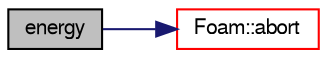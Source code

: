 digraph "energy"
{
  bgcolor="transparent";
  edge [fontname="FreeSans",fontsize="10",labelfontname="FreeSans",labelfontsize="10"];
  node [fontname="FreeSans",fontsize="10",shape=record];
  rankdir="LR";
  Node695 [label="energy",height=0.2,width=0.4,color="black", fillcolor="grey75", style="filled", fontcolor="black"];
  Node695 -> Node696 [color="midnightblue",fontsize="10",style="solid",fontname="FreeSans"];
  Node696 [label="Foam::abort",height=0.2,width=0.4,color="red",URL="$a21124.html#a447107a607d03e417307c203fa5fb44b"];
}
